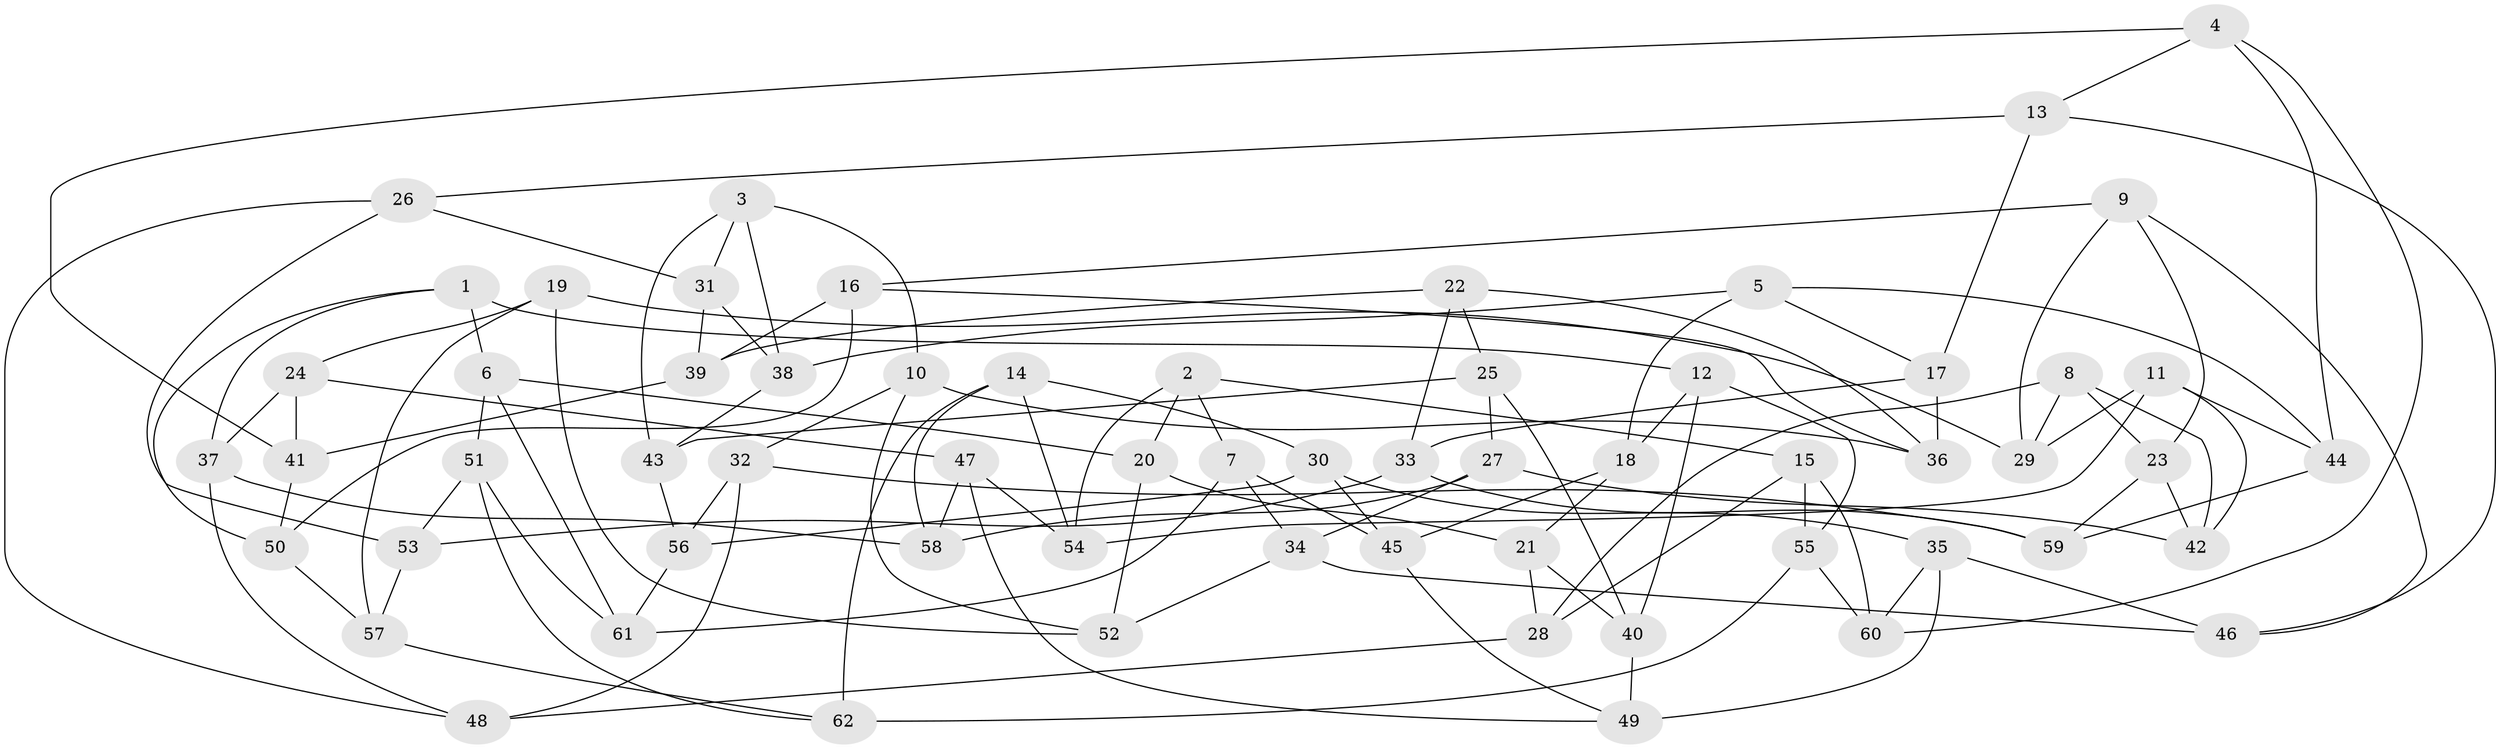 // coarse degree distribution, {10: 0.041666666666666664, 6: 0.3333333333333333, 7: 0.041666666666666664, 4: 0.3333333333333333, 11: 0.08333333333333333, 8: 0.08333333333333333, 2: 0.041666666666666664, 3: 0.041666666666666664}
// Generated by graph-tools (version 1.1) at 2025/20/03/04/25 18:20:53]
// undirected, 62 vertices, 124 edges
graph export_dot {
graph [start="1"]
  node [color=gray90,style=filled];
  1;
  2;
  3;
  4;
  5;
  6;
  7;
  8;
  9;
  10;
  11;
  12;
  13;
  14;
  15;
  16;
  17;
  18;
  19;
  20;
  21;
  22;
  23;
  24;
  25;
  26;
  27;
  28;
  29;
  30;
  31;
  32;
  33;
  34;
  35;
  36;
  37;
  38;
  39;
  40;
  41;
  42;
  43;
  44;
  45;
  46;
  47;
  48;
  49;
  50;
  51;
  52;
  53;
  54;
  55;
  56;
  57;
  58;
  59;
  60;
  61;
  62;
  1 -- 12;
  1 -- 37;
  1 -- 6;
  1 -- 50;
  2 -- 7;
  2 -- 20;
  2 -- 15;
  2 -- 54;
  3 -- 10;
  3 -- 43;
  3 -- 38;
  3 -- 31;
  4 -- 44;
  4 -- 13;
  4 -- 41;
  4 -- 60;
  5 -- 38;
  5 -- 18;
  5 -- 44;
  5 -- 17;
  6 -- 20;
  6 -- 51;
  6 -- 61;
  7 -- 34;
  7 -- 61;
  7 -- 45;
  8 -- 28;
  8 -- 29;
  8 -- 42;
  8 -- 23;
  9 -- 46;
  9 -- 23;
  9 -- 29;
  9 -- 16;
  10 -- 32;
  10 -- 52;
  10 -- 36;
  11 -- 42;
  11 -- 29;
  11 -- 44;
  11 -- 54;
  12 -- 55;
  12 -- 40;
  12 -- 18;
  13 -- 26;
  13 -- 46;
  13 -- 17;
  14 -- 30;
  14 -- 54;
  14 -- 58;
  14 -- 62;
  15 -- 55;
  15 -- 60;
  15 -- 28;
  16 -- 39;
  16 -- 36;
  16 -- 50;
  17 -- 33;
  17 -- 36;
  18 -- 21;
  18 -- 45;
  19 -- 52;
  19 -- 29;
  19 -- 57;
  19 -- 24;
  20 -- 52;
  20 -- 21;
  21 -- 28;
  21 -- 40;
  22 -- 39;
  22 -- 33;
  22 -- 25;
  22 -- 36;
  23 -- 42;
  23 -- 59;
  24 -- 47;
  24 -- 37;
  24 -- 41;
  25 -- 40;
  25 -- 43;
  25 -- 27;
  26 -- 48;
  26 -- 53;
  26 -- 31;
  27 -- 42;
  27 -- 58;
  27 -- 34;
  28 -- 48;
  30 -- 45;
  30 -- 56;
  30 -- 35;
  31 -- 38;
  31 -- 39;
  32 -- 56;
  32 -- 59;
  32 -- 48;
  33 -- 59;
  33 -- 53;
  34 -- 46;
  34 -- 52;
  35 -- 49;
  35 -- 46;
  35 -- 60;
  37 -- 48;
  37 -- 58;
  38 -- 43;
  39 -- 41;
  40 -- 49;
  41 -- 50;
  43 -- 56;
  44 -- 59;
  45 -- 49;
  47 -- 58;
  47 -- 49;
  47 -- 54;
  50 -- 57;
  51 -- 61;
  51 -- 53;
  51 -- 62;
  53 -- 57;
  55 -- 62;
  55 -- 60;
  56 -- 61;
  57 -- 62;
}
